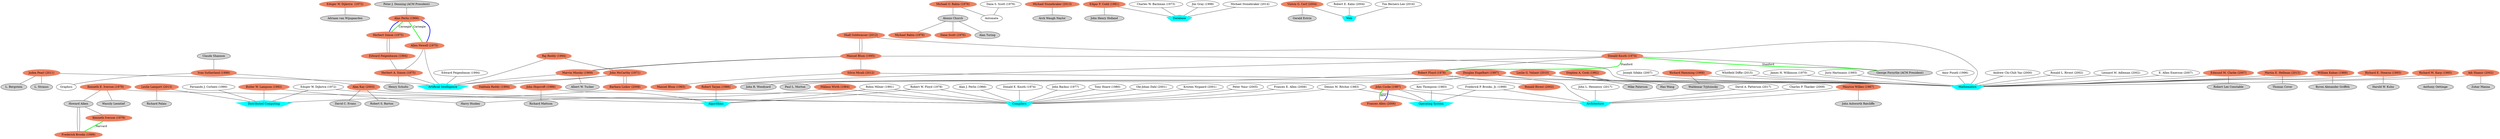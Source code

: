 graph anyrelation {

    // Node Properties
        "Edsger W. Dijkstra  (1972)" [style = filled,color=salmon2];
        "Hao Wang" [style = filled];
        "Judea Pearl (2011)" [style = filled,color=salmon2];
        "Robert Floyd (1978)" [style = filled,color=salmon2];
        "Dabbala Reddy (1994)" [style = filled,color=salmon2];
        "Herbert A. Simon (1975)" [style = filled,color=salmon2];
        "David C. Evans" [style = filled];
        "Robert S. Barton" [style = filled];
        "John R. Woodyard" [style = filled];
        "Frederick Brooks (1999)" [style = filled,color=salmon2];
        "Michael O. Rabin (1976)" [style = filled,color=salmon2];
        "John Cocke (1987)" [style = filled,color=salmon2];
        "Ivan Sutherland (1988)" [style = filled,color=salmon2];
        "Kenneth Iverson (1979)" [style = filled,color=salmon2];
        "Richard Hamming (1968)" [style = filled,color=salmon2];
        "Barbara Liskov (2008)" [style = filled,color=salmon2];
        "Howard Aiken" [style = filled];
        "Mike Paterson" [style = filled];
        "Albert W. Tucker" [style = filled];
        "Alan Kay (2003)" [style = filled,color=salmon2];
        "Arch Waugh Naylor" [style = filled];
        "Shafi Goldwasser (2012)" [style = filled,color=salmon2];
        "Henry Schultz" [style = filled];
        "Allen Newell (1975)" [style = filled,color=salmon2];
        "Michael Rabin (1976)" [style = filled,color=salmon2];
        "Paul L. Morton" [style = filled];
        "Manuel Blum (1965)" [style = filled,color=salmon2];
        "Byron Alexander Griffith" [style = filled];
        "Richard E. Stearns (1993)" [style = filled,color=salmon2];
        "John Hopcroft (1986)" [style = filled,color=salmon2];
        "George Forsythe (ACM President)" [style = filled];
        "Donald Knuth (1974)" [style = filled,color=salmon2];
        "John Henry Holland" [style = filled];
        "Alonzo Church" [style = filled];
        "Kenneth E. Iverson (1979)" [style = filled,color=salmon2];
        "Waldemar Trjitzinsky" [style = filled];
        "Anthony Oettinge" [style = filled];
        "Manuel Blum (1995)" [style = filled,color=salmon2];
        "Alan Perlis (1966)" [style = filled,color=salmon2];
        "Edward Feigenbaum (1994)" [style = filled,color=salmon2];
        "Robert Lee Constable" [style = filled];
        "Dana Scott (1976)" [style = filled,color=salmon2];
        "Raj Reddy (1994)" [style = filled,color=salmon2];
        "Douglas Engelbart (1997)" [style = filled,color=salmon2];
        "Butler W. Lampson (1992)" [style = filled,color=salmon2];
        "Marvin Minsky (1969)" [style = filled,color=salmon2];
        "Claude Shannon" [style = filled];
        "Robert Tarjan (1986)" [style = filled,color=salmon2];
        "Stephen A. Cook (1982)" [style = filled,color=salmon2];
        "Leslie Lamport (2013)" [style = filled,color=salmon2];
        "Leslie G. Valiant (2010)" [style = filled,color=salmon2];
        "Edgar F. Codd (1981)" [style = filled,color=salmon2];
        "Thomas Cover" [style = filled];
        "Alan Turing" [style = filled];
        "Richard M. Karp (1985)" [style = filled,color=salmon2];
        "Harold W. Kuhn" [style = filled];
        "L. Bergstein" [style = filled];
        "Vinton G. Cerf (2004)" [style = filled,color=salmon2];
        "Michael Stonebraker (2013)" [style = filled,color=salmon2];
        "Edmund M. Clarke (2007)" [style = filled,color=salmon2];
        "John Ashworth Ratcliffe" [style = filled];
        "John McCarthy (1971)" [style = filled,color=salmon2];
        "Herbert Simon (1975)" [style = filled,color=salmon2];
        "Silvio Micali (2012)" [style = filled,color=salmon2];
        "Maurice Wilkes (1967)" [style = filled,color=salmon2];
        "Martin E. Hellman (2015)" [style = filled,color=salmon2];
        "Richard Palais" [style = filled];
        "Niklaus Wirth (1984)" [style = filled,color=salmon2];
        "L. Strauss" [style = filled];
        "Richard Mattson" [style = filled];
        "Frances Allen (2006)" [style = filled,color=salmon2];
        "Adriaan van Wijngaarden" [style = filled];
        "William Kahan (1989)" [style = filled,color=salmon2];
        "Gerald Estrin" [style = filled];
        "Peter J. Denning (ACM President)" [style = filled];
        "Zohar Manna" [style = filled];
        "Adi Shamir (2002)" [style = filled,color=salmon2];
        "Wassily Leontief" [style = filled];
        "Harry Huskey" [style = filled];
        "Ronald Rivest (2002)" [style = filled,color=salmon2];
        // Field Properties
        "Mathematics" [shape = polygon, sides = 5, style = filled, color = cyan]
        "Compilers" [shape = polygon, sides = 5, style = filled, color = cyan]
        "Web" [shape = polygon, sides = 5, style = filled, color = cyan]
        "Architecture" [shape = polygon, sides = 5, style = filled, color = cyan]
        "Algorithms" [shape = polygon, sides = 5, style = filled, color = cyan]
        "Operating System" [shape = polygon, sides = 5, style = filled, color = cyan]
        "Distributed Computing" [shape = polygon, sides = 5, style = filled, color = cyan]
        "Mathematics" [shape = polygon, sides = 5, style = filled, color = cyan]
        "Database" [shape = polygon, sides = 5, style = filled, color = cyan]
        "Artificial Intelligence" [shape = polygon, sides = 5, style = filled, color = cyan]
  
    // Relationship
    // PhD Supervisor - Student
    "Alonzo Church" -- "Alan Turing";
    "Alonzo Church" -- "Michael Rabin (1976)";
    "Alonzo Church" -- "Dana Scott (1976)";
    "Claude Shannon" -- "Ivan Sutherland (1988)";
    "Howard Aiken" -- "Kenneth Iverson (1979)";
    "Howard Aiken" -- "Frederick Brooks (1999)";
    "John McCarthy (1971)" -- "Dabbala Reddy (1994)";
    "John McCarthy (1971)" -- "Barbara Liskov (2008)";
    "Herbert Simon (1975)" -- "Edward Feigenbaum (1994)";
    "Marvin Minsky (1969)" -- "Manuel Blum (1995)";
    "Robert Floyd (1978)" -- "Ronald Rivest (2002)";
    "Robert Floyd (1978)" -- "Robert Tarjan (1986)";
    "Manuel Blum (1995)" -- "Shafi Goldwasser (2012)";
    "Manuel Blum (1995)" -- "Silvio Micali (2012)";

    // Co-author
    "Alan Perlis (1966)" -- "Allen Newell (1975)" [color=blue, penwidth=3];
    "Alan Perlis (1966)" -- "Herbert Simon (1975)" [color=blue, penwidth=3];
    "John Cocke (1987)" -- "Frances Allen (2006)" [color=blue, penwidth=3];
    
    // Colleagues
    "Alan Perlis (1966)" -- "Allen Newell (1975)" [color=green, penwidth=3, label="Carnegie"]
    "Alan Perlis (1966)" -- "Herbert Simon (1975)" [color=green, penwidth=3, label="Carnegie"]
    "John Cocke (1987)" -- "Frances Allen (2006)" [color=green, penwidth=3, label="IBM"]
    "Kenneth Iverson (1979)" -- "Frederick Brooks (1999)" [color=green, penwidth=3, label="Harvard"]
    "Donald Knuth (1974)" -- "Robert Floyd (1978)" [color=green, penwidth=3, label="Stanford"]
    "Donald Knuth (1974)" -- "George Forsythe (ACM President)" [color=green, penwidth=3, label="Stanford"]

    //Prof-student
    "Donald Knuth (1974)" -- "Robert Tarjan (1986)"
    "Howard Aiken" -- "Frederick Brooks (1999)"
    "Ivan Sutherland (1988)" -- "Alan Kay (2003)"
     
    //Necrologies/misc.
    "Peter J. Denning (ACM President)" -- "Alan Perlis (1966)"
    "Donald Knuth (1974)" -- "George Forsythe (ACM President)"
    "Donald Knuth (1974)" -- "Robert Floyd (1978)"
    "Edward Feigenbaum (1994)" -- "Herbert Simon (1975)"

    //Others
    "Richard Hamming (1968)" -- "Waldemar Trjitzinsky"
    "Niklaus Wirth (1984)" -- "Harry Huskey"
    "Stephen A. Cook (1982)" -- "Hao Wang"
    "Adi Shamir (2002)" -- "Zohar Manna"
    "Kenneth E. Iverson (1979)" -- "Howard Aiken"
    "Kenneth E. Iverson (1979)" -- "Wassily Leontief"
    "Raj Reddy (1994)" -- "John McCarthy (1971)"
    "Edward Feigenbaum (1994)" -- "Herbert A. Simon (1975)"
    "Leslie G. Valiant (2010)" -- "Mike Paterson"
    "Edmund M. Clarke (2007)" -- "Robert Lee Constable"
    "Marvin Minsky (1969)" -- "Albert W. Tucker"
    "Herbert A. Simon (1975)" -- "Henry Schultz"
    "Edsger W. Dijkstra  (1972)" -- "Adriaan van Wijngaarden"
    "Edgar F. Codd (1981)" -- "John Henry Holland"
    "Alan Kay (2003)" -- "David C. Evans"
    "Alan Kay (2003)" -- "Robert S. Barton"
    "Martin E. Hellman (2015)" -- "Thomas Cover"
    "Manuel Blum (1995)" -- "Marvin Minsky (1969)"
    "Silvio Micali (2012)" -- "Manuel Blum (1965)"
    "John Hopcroft (1986)" -- "Richard Mattson"
    "Leslie Lamport (2013)" -- "Richard Palais"
    "Michael Stonebraker (2013)" -- "Arch Waugh Naylor"
    "Richard E. Stearns (1993)" -- "Harold W. Kuhn"
    "William Kahan (1989)" -- "Byron Alexander Griffith"
    "Douglas Engelbart (1997)" -- "Paul L. Morton"
    "Douglas Engelbart (1997)" -- "John R. Woodyard"
    "Shafi Goldwasser (2012)" -- "Manuel Blum (1995)"
    "Butler W. Lampson (1992)" -- "Harry Huskey"
    "Maurice Wilkes (1967)" -- "John Ashworth Ratcliffe"
    "Allen Newell (1975)" -- "Herbert A. Simon (1975)"
    "Barbara Liskov (2008)" -- "John McCarthy (1971)"
    "Judea Pearl (2011)" -- "L. Strauss"
    "Judea Pearl (2011)" -- "L. Bergstein"
    "Michael O. Rabin (1976)" -- "Alonzo Church"
    "Vinton G. Cerf (2004)" -- "Gerald Estrin"
    "Richard M. Karp (1985)" -- "Anthony Oettinge"

    // field of study
        "Alan J. Perlis (1966)" -- "Compilers"
    "Maurice Wilkes (1967)" -- "Architecture"
    "Richard Hamming (1968)" -- "Mathematics"
    "Marvin Minsky (1969)" -- "Artificial Intelligence"
    "James H. Wilkinson (1970)" -- "Mathematics"
    "John McCarthy (1971)" -- "Artificial Intelligence"
    "Edsger W. Dijkstra (1972)" -- "Algorithms"
    "Edsger W. Dijkstra (1972)" -- "Distributed Computing"
    "Charles W. Bachman (1973)" -- "Database"
    "Donald E. Knuth (1974)" -- "Compilers"
    "Allen Newell (1975)" -- "Artificial Intelligence"
    "Herbert A. Simon (1975)" -- "Artificial Intelligence"
    "Michael O. Rabin (1976)" -- "Automata"
    "Dana S. Scott (1976)" -- "Automata"
    "John Backus (1977)" -- "Compilers"
    "Robert W. Floyd (1978)" -- "Algorithms"
    "Robert W. Floyd (1978)" -- "Compilers"
    "Kenneth E. Iverson (1979)" -- "Compilers"
    "Tony Hoare (1980)" -- "Compilers"
    "Edgar F. Codd (1981)" -- "Database"
    "Stephen A. Cook (1982)" -- "Mathematics"
    "Ken Thompson (1983)" -- "Operating System"
    "Dennis M. Ritchie (1983)" -- "Operating System"
    "Dennis M. Ritchie (1983)" -- "Compilers"
    "Niklaus Wirth (1984)" -- "Compilers"
    "Richard M. Karp (1985)" -- "Mathematics"
    "John Hopcroft (1986)" -- "Algorithms"
    "Robert Tarjan (1986)" -- "Algorithms"
    "John Cocke (1987)" -- "Architecture"
    "John Cocke (1987)" -- "Operating System"
    "Ivan Sutherland (1988)" -- "Graphics"
    "William Kahan (1989)" -- "Mathematics"
    "Fernando J. Corbató (1990)" -- "Distributed Computing"
    "Robin Milner (1991)" -- "Compilers"
    "Robin Milner (1991)" -- "Algorithms"
    "Butler W. Lampson (1992)" -- "Distributed Computing"
    "Juris Hartmanis (1993)" -- "Mathematics"
    "Richard E. Stearns (1993)" -- "Mathematics"
    "Edward Feigenbaum (1994)" -- "Artificial Intelligence"
    "Raj Reddy (1994)" -- "Artificial Intelligence"
    "Manuel Blum (1995)" -- "Mathematics"
    "Amir Pnueli (1996)" -- "Mathematics"
    "Douglas Engelbart (1997)" -- "Mathematics"
    "Douglas Engelbart (1997)" -- "Architecture"
    "Jim Gray (1998)" -- "Database"
    "Frederick P. Brooks, Jr. (1999)" -- "Architecture"
    "Frederick P. Brooks, Jr. (1999)" -- "Operating System"
    "Andrew Chi-Chih Yao (2000)" -- "Mathematics"
    "Ole-Johan Dahl (2001)" -- "Compilers"
    "Kristen Nygaard (2001)" -- "Compilers"
    "Ronald L. Rivest (2002)" -- "Mathematics"
    "Adi Shamir (2002)" -- "Mathematics"
    "Leonard M. Adleman (2002)" -- "Mathematics"
    "Alan Kay (2003)" -- "Compilers"
    "Vinton G. Cerf (2004)" -- "Web"
    "Robert E. Kahn (2004)" -- "Web"
    "Peter Naur (2005)" -- "Compilers"
    "Frances E. Allen (2006)" -- "Compilers"
    "Edmund M. Clarke (2007)" -- "Mathematics"
    "E. Allen Emerson (2007)" -- "Mathematics"
    "Joseph Sifakis (2007)" -- "Mathematics"
    "Barbara Liskov (2008)" -- "Compilers"
    "Barbara Liskov (2008)" -- "Distributed Computing"
    "Charles P. Thacker (2009)" -- "Architecture"
    "Leslie G. Valiant (2010)" -- "Mathematics"
    "Judea Pearl (2011)" -- "Artificial Intelligence"
    "Silvio Micali (2012)" -- "Mathematics"
    "Shafi Goldwasser (2012)" -- "Mathematics"
    "Leslie Lamport (2013)" -- "Distributed Computing"
    "Michael Stonebraker (2014)" -- "Database"
    "Martin E. Hellman (2015)" -- "Mathematics"
    "Whitfield Diffie (2015)" -- "Mathematics"
    "Tim Berners-Lee (2016)" -- "Web"
    "John L. Hennessy (2017)" -- "Architecture"
    "David A. Patterson (2017)" -- "Architecture"

 }